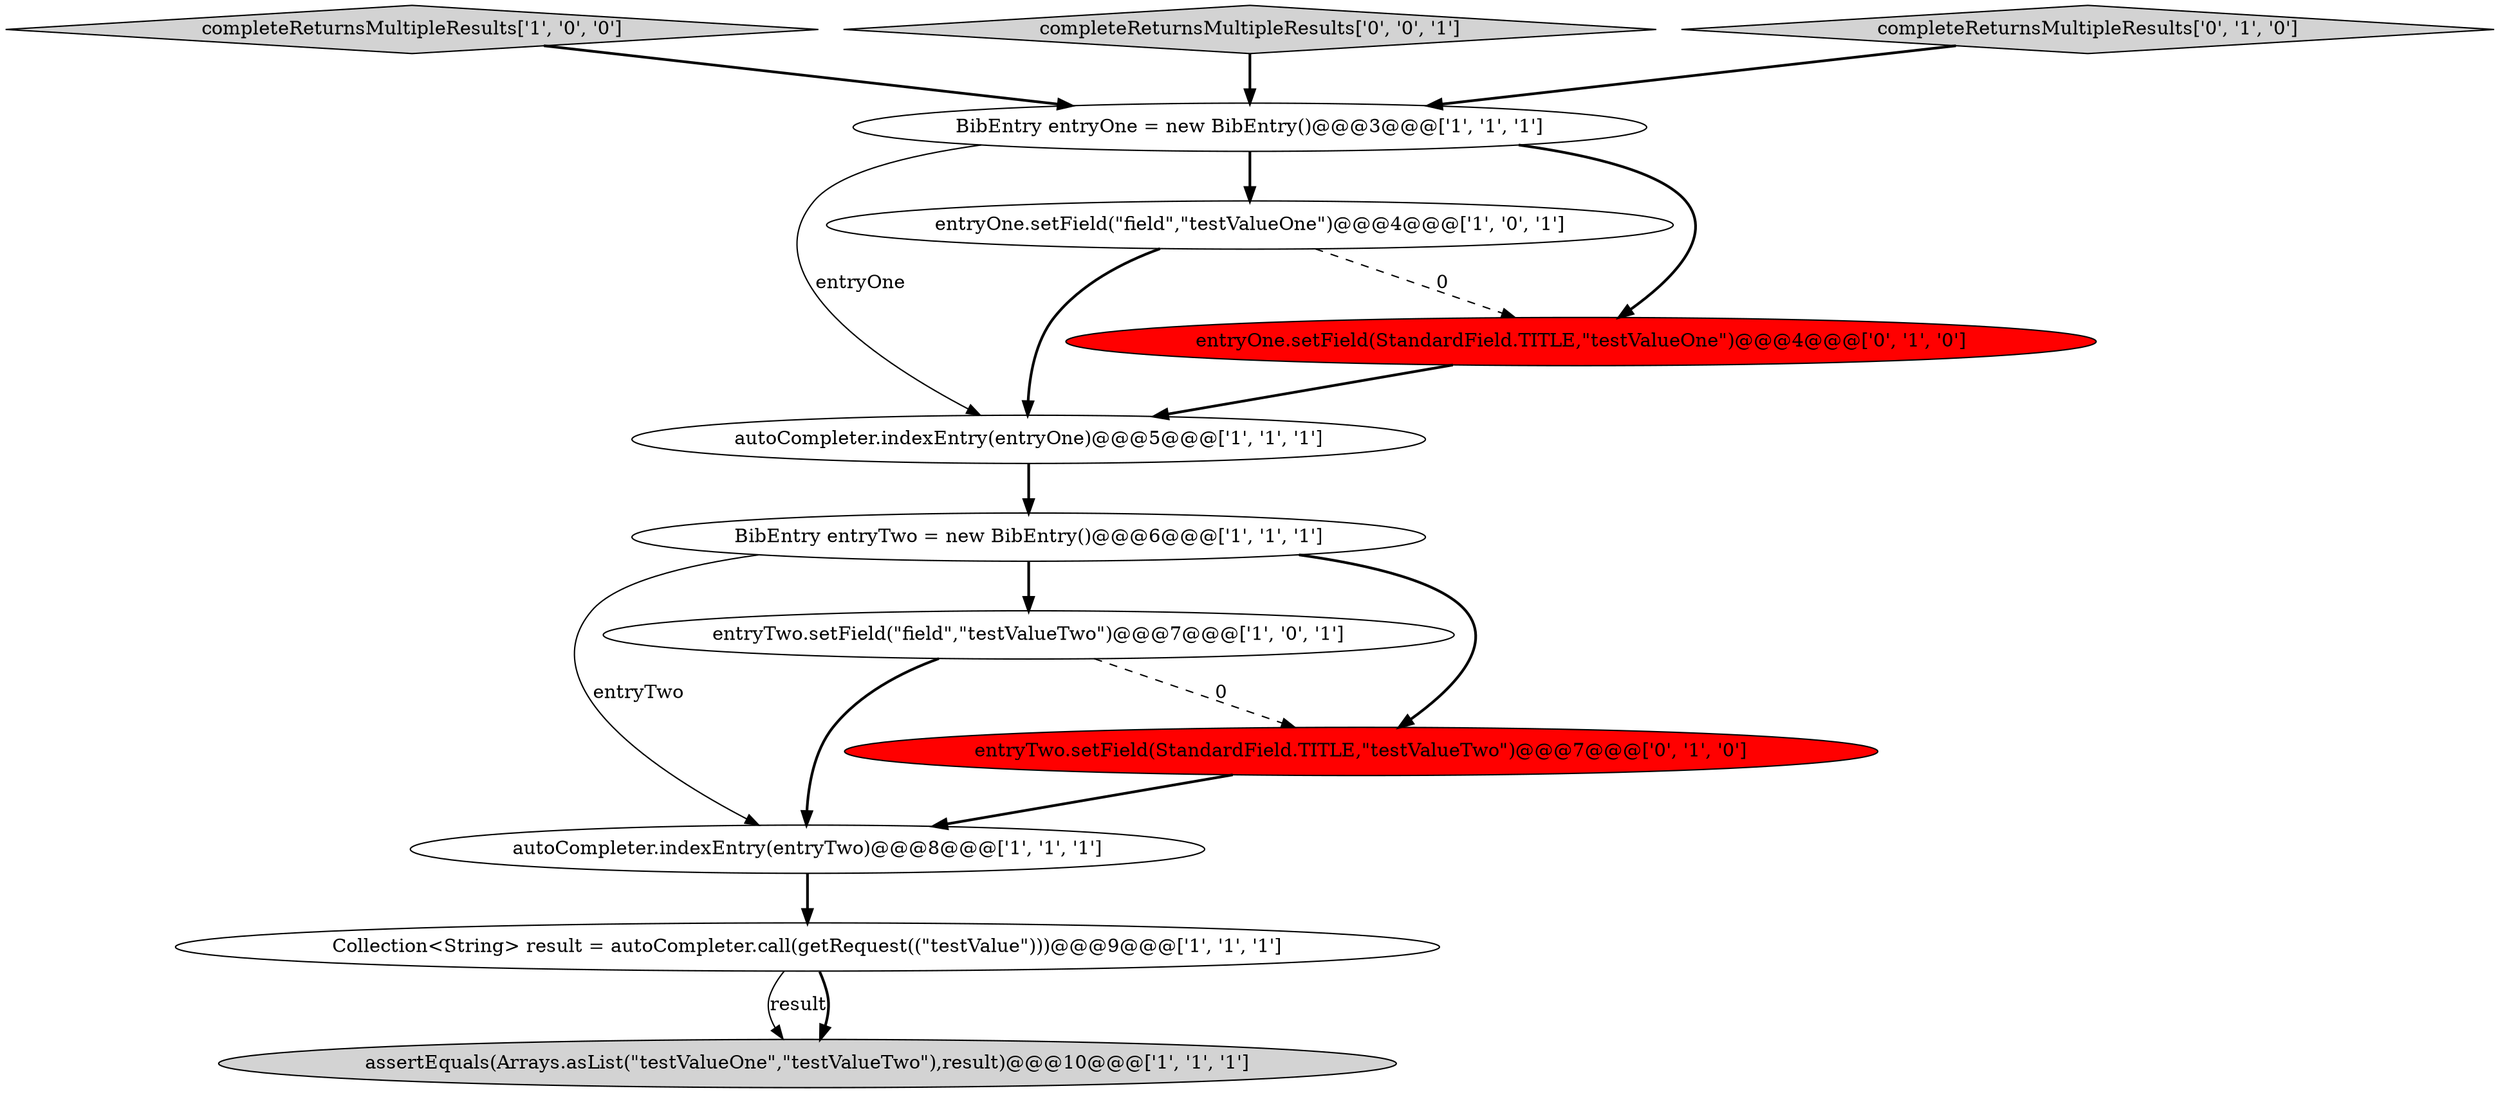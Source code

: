 digraph {
6 [style = filled, label = "entryTwo.setField(\"field\",\"testValueTwo\")@@@7@@@['1', '0', '1']", fillcolor = white, shape = ellipse image = "AAA0AAABBB1BBB"];
4 [style = filled, label = "autoCompleter.indexEntry(entryOne)@@@5@@@['1', '1', '1']", fillcolor = white, shape = ellipse image = "AAA0AAABBB1BBB"];
8 [style = filled, label = "autoCompleter.indexEntry(entryTwo)@@@8@@@['1', '1', '1']", fillcolor = white, shape = ellipse image = "AAA0AAABBB1BBB"];
3 [style = filled, label = "completeReturnsMultipleResults['1', '0', '0']", fillcolor = lightgray, shape = diamond image = "AAA0AAABBB1BBB"];
5 [style = filled, label = "assertEquals(Arrays.asList(\"testValueOne\",\"testValueTwo\"),result)@@@10@@@['1', '1', '1']", fillcolor = lightgray, shape = ellipse image = "AAA0AAABBB1BBB"];
12 [style = filled, label = "completeReturnsMultipleResults['0', '0', '1']", fillcolor = lightgray, shape = diamond image = "AAA0AAABBB3BBB"];
0 [style = filled, label = "entryOne.setField(\"field\",\"testValueOne\")@@@4@@@['1', '0', '1']", fillcolor = white, shape = ellipse image = "AAA0AAABBB1BBB"];
1 [style = filled, label = "BibEntry entryTwo = new BibEntry()@@@6@@@['1', '1', '1']", fillcolor = white, shape = ellipse image = "AAA0AAABBB1BBB"];
7 [style = filled, label = "BibEntry entryOne = new BibEntry()@@@3@@@['1', '1', '1']", fillcolor = white, shape = ellipse image = "AAA0AAABBB1BBB"];
11 [style = filled, label = "completeReturnsMultipleResults['0', '1', '0']", fillcolor = lightgray, shape = diamond image = "AAA0AAABBB2BBB"];
9 [style = filled, label = "entryOne.setField(StandardField.TITLE,\"testValueOne\")@@@4@@@['0', '1', '0']", fillcolor = red, shape = ellipse image = "AAA1AAABBB2BBB"];
10 [style = filled, label = "entryTwo.setField(StandardField.TITLE,\"testValueTwo\")@@@7@@@['0', '1', '0']", fillcolor = red, shape = ellipse image = "AAA1AAABBB2BBB"];
2 [style = filled, label = "Collection<String> result = autoCompleter.call(getRequest((\"testValue\")))@@@9@@@['1', '1', '1']", fillcolor = white, shape = ellipse image = "AAA0AAABBB1BBB"];
7->9 [style = bold, label=""];
7->4 [style = solid, label="entryOne"];
6->10 [style = dashed, label="0"];
4->1 [style = bold, label=""];
7->0 [style = bold, label=""];
1->6 [style = bold, label=""];
1->8 [style = solid, label="entryTwo"];
2->5 [style = solid, label="result"];
0->9 [style = dashed, label="0"];
10->8 [style = bold, label=""];
8->2 [style = bold, label=""];
3->7 [style = bold, label=""];
9->4 [style = bold, label=""];
0->4 [style = bold, label=""];
1->10 [style = bold, label=""];
12->7 [style = bold, label=""];
11->7 [style = bold, label=""];
6->8 [style = bold, label=""];
2->5 [style = bold, label=""];
}
